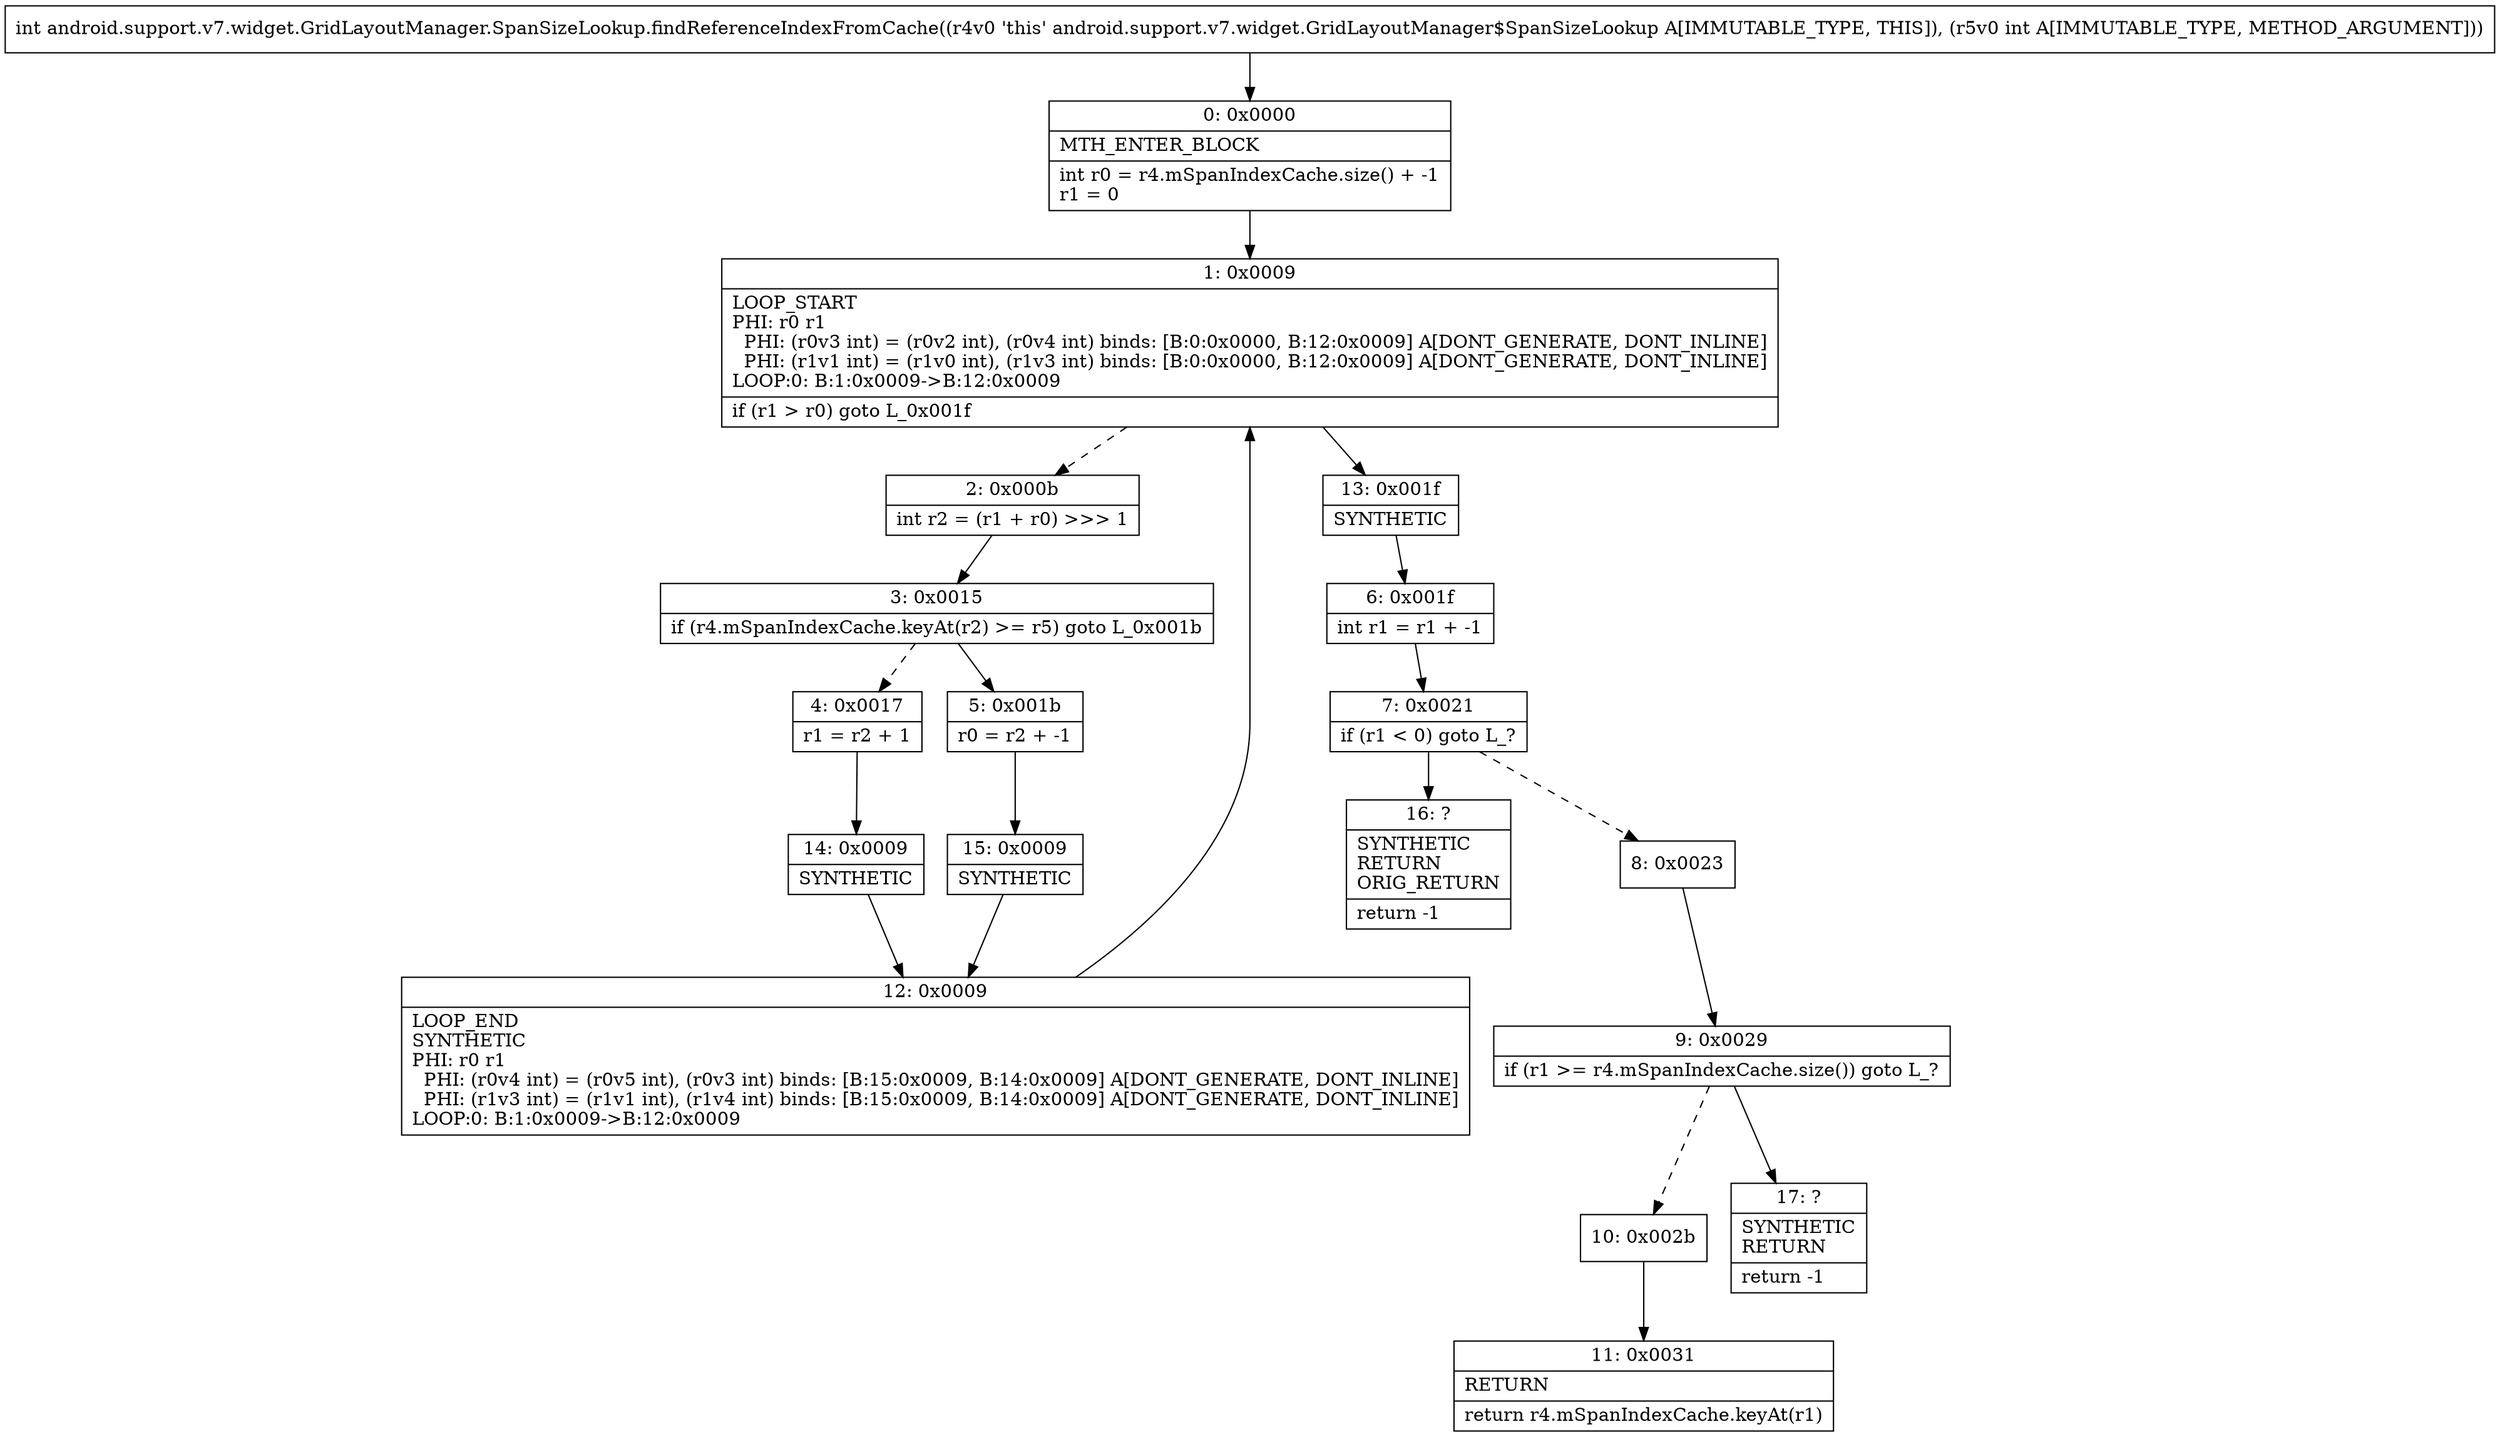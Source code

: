 digraph "CFG forandroid.support.v7.widget.GridLayoutManager.SpanSizeLookup.findReferenceIndexFromCache(I)I" {
Node_0 [shape=record,label="{0\:\ 0x0000|MTH_ENTER_BLOCK\l|int r0 = r4.mSpanIndexCache.size() + \-1\lr1 = 0\l}"];
Node_1 [shape=record,label="{1\:\ 0x0009|LOOP_START\lPHI: r0 r1 \l  PHI: (r0v3 int) = (r0v2 int), (r0v4 int) binds: [B:0:0x0000, B:12:0x0009] A[DONT_GENERATE, DONT_INLINE]\l  PHI: (r1v1 int) = (r1v0 int), (r1v3 int) binds: [B:0:0x0000, B:12:0x0009] A[DONT_GENERATE, DONT_INLINE]\lLOOP:0: B:1:0x0009\-\>B:12:0x0009\l|if (r1 \> r0) goto L_0x001f\l}"];
Node_2 [shape=record,label="{2\:\ 0x000b|int r2 = (r1 + r0) \>\>\> 1\l}"];
Node_3 [shape=record,label="{3\:\ 0x0015|if (r4.mSpanIndexCache.keyAt(r2) \>= r5) goto L_0x001b\l}"];
Node_4 [shape=record,label="{4\:\ 0x0017|r1 = r2 + 1\l}"];
Node_5 [shape=record,label="{5\:\ 0x001b|r0 = r2 + \-1\l}"];
Node_6 [shape=record,label="{6\:\ 0x001f|int r1 = r1 + \-1\l}"];
Node_7 [shape=record,label="{7\:\ 0x0021|if (r1 \< 0) goto L_?\l}"];
Node_8 [shape=record,label="{8\:\ 0x0023}"];
Node_9 [shape=record,label="{9\:\ 0x0029|if (r1 \>= r4.mSpanIndexCache.size()) goto L_?\l}"];
Node_10 [shape=record,label="{10\:\ 0x002b}"];
Node_11 [shape=record,label="{11\:\ 0x0031|RETURN\l|return r4.mSpanIndexCache.keyAt(r1)\l}"];
Node_12 [shape=record,label="{12\:\ 0x0009|LOOP_END\lSYNTHETIC\lPHI: r0 r1 \l  PHI: (r0v4 int) = (r0v5 int), (r0v3 int) binds: [B:15:0x0009, B:14:0x0009] A[DONT_GENERATE, DONT_INLINE]\l  PHI: (r1v3 int) = (r1v1 int), (r1v4 int) binds: [B:15:0x0009, B:14:0x0009] A[DONT_GENERATE, DONT_INLINE]\lLOOP:0: B:1:0x0009\-\>B:12:0x0009\l}"];
Node_13 [shape=record,label="{13\:\ 0x001f|SYNTHETIC\l}"];
Node_14 [shape=record,label="{14\:\ 0x0009|SYNTHETIC\l}"];
Node_15 [shape=record,label="{15\:\ 0x0009|SYNTHETIC\l}"];
Node_16 [shape=record,label="{16\:\ ?|SYNTHETIC\lRETURN\lORIG_RETURN\l|return \-1\l}"];
Node_17 [shape=record,label="{17\:\ ?|SYNTHETIC\lRETURN\l|return \-1\l}"];
MethodNode[shape=record,label="{int android.support.v7.widget.GridLayoutManager.SpanSizeLookup.findReferenceIndexFromCache((r4v0 'this' android.support.v7.widget.GridLayoutManager$SpanSizeLookup A[IMMUTABLE_TYPE, THIS]), (r5v0 int A[IMMUTABLE_TYPE, METHOD_ARGUMENT])) }"];
MethodNode -> Node_0;
Node_0 -> Node_1;
Node_1 -> Node_2[style=dashed];
Node_1 -> Node_13;
Node_2 -> Node_3;
Node_3 -> Node_4[style=dashed];
Node_3 -> Node_5;
Node_4 -> Node_14;
Node_5 -> Node_15;
Node_6 -> Node_7;
Node_7 -> Node_8[style=dashed];
Node_7 -> Node_16;
Node_8 -> Node_9;
Node_9 -> Node_10[style=dashed];
Node_9 -> Node_17;
Node_10 -> Node_11;
Node_12 -> Node_1;
Node_13 -> Node_6;
Node_14 -> Node_12;
Node_15 -> Node_12;
}

